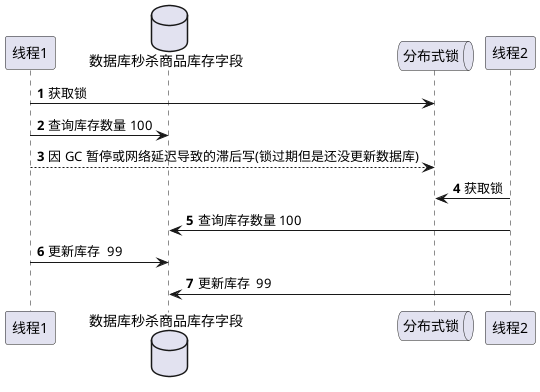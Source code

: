 @startuml
'https://plantuml.com/sequence-diagram

autonumber
participant 线程1 as Thread1

database 数据库秒杀商品库存字段 as Db
Queue 分布式锁 as Lock
participant 线程2 as Thread2

Thread1 -> Lock :获取锁
Thread1 ->Db:查询库存数量 100
Thread1 -->Lock: 因 GC 暂停或网络延迟导致的滞后写(锁过期但是还没更新数据库)
Thread2 ->Lock :获取锁
Thread2 ->Db:查询库存数量 100
Thread1 -> Db : 更新库存  99
Thread2 -> Db : 更新库存  99
@enduml
